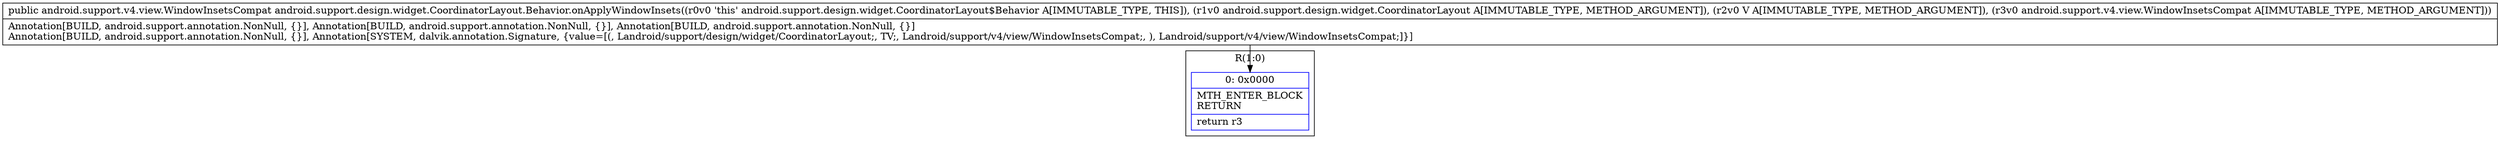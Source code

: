 digraph "CFG forandroid.support.design.widget.CoordinatorLayout.Behavior.onApplyWindowInsets(Landroid\/support\/design\/widget\/CoordinatorLayout;Landroid\/view\/View;Landroid\/support\/v4\/view\/WindowInsetsCompat;)Landroid\/support\/v4\/view\/WindowInsetsCompat;" {
subgraph cluster_Region_759149891 {
label = "R(1:0)";
node [shape=record,color=blue];
Node_0 [shape=record,label="{0\:\ 0x0000|MTH_ENTER_BLOCK\lRETURN\l|return r3\l}"];
}
MethodNode[shape=record,label="{public android.support.v4.view.WindowInsetsCompat android.support.design.widget.CoordinatorLayout.Behavior.onApplyWindowInsets((r0v0 'this' android.support.design.widget.CoordinatorLayout$Behavior A[IMMUTABLE_TYPE, THIS]), (r1v0 android.support.design.widget.CoordinatorLayout A[IMMUTABLE_TYPE, METHOD_ARGUMENT]), (r2v0 V A[IMMUTABLE_TYPE, METHOD_ARGUMENT]), (r3v0 android.support.v4.view.WindowInsetsCompat A[IMMUTABLE_TYPE, METHOD_ARGUMENT]))  | Annotation[BUILD, android.support.annotation.NonNull, \{\}], Annotation[BUILD, android.support.annotation.NonNull, \{\}], Annotation[BUILD, android.support.annotation.NonNull, \{\}]\lAnnotation[BUILD, android.support.annotation.NonNull, \{\}], Annotation[SYSTEM, dalvik.annotation.Signature, \{value=[(, Landroid\/support\/design\/widget\/CoordinatorLayout;, TV;, Landroid\/support\/v4\/view\/WindowInsetsCompat;, ), Landroid\/support\/v4\/view\/WindowInsetsCompat;]\}]\l}"];
MethodNode -> Node_0;
}


